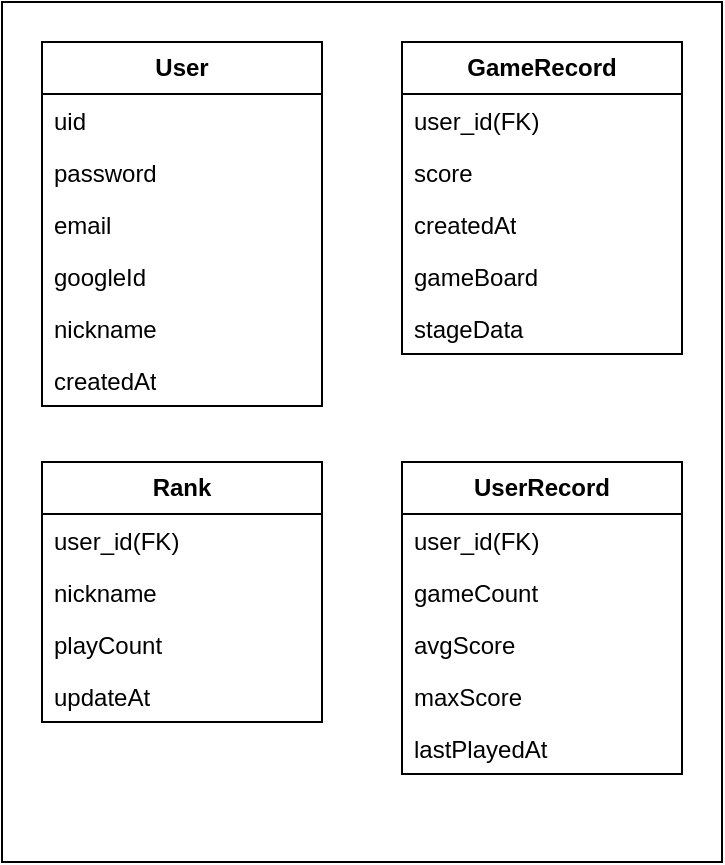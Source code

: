 <mxfile version="28.0.5">
  <diagram name="Page-1" id="9f46799a-70d6-7492-0946-bef42562c5a5">
    <mxGraphModel dx="1346" dy="571" grid="1" gridSize="10" guides="1" tooltips="1" connect="1" arrows="1" fold="1" page="1" pageScale="1" pageWidth="1100" pageHeight="850" background="none" math="0" shadow="0">
      <root>
        <mxCell id="0" />
        <mxCell id="1" parent="0" />
        <mxCell id="bTYiMMUbxXkcCUGniHho-18" value="" style="rounded=0;whiteSpace=wrap;html=1;" parent="1" vertex="1">
          <mxGeometry x="100" y="50" width="360" height="430" as="geometry" />
        </mxCell>
        <mxCell id="pCDFpA57UJ4XB8nMMyB--1" value="&lt;b&gt;User&lt;/b&gt;" style="swimlane;fontStyle=0;childLayout=stackLayout;horizontal=1;startSize=26;fillColor=none;horizontalStack=0;resizeParent=1;resizeParentMax=0;resizeLast=0;collapsible=1;marginBottom=0;whiteSpace=wrap;html=1;" parent="1" vertex="1">
          <mxGeometry x="120" y="70" width="140" height="182" as="geometry" />
        </mxCell>
        <mxCell id="pCDFpA57UJ4XB8nMMyB--2" value="uid" style="text;strokeColor=none;fillColor=none;align=left;verticalAlign=top;spacingLeft=4;spacingRight=4;overflow=hidden;rotatable=0;points=[[0,0.5],[1,0.5]];portConstraint=eastwest;whiteSpace=wrap;html=1;" parent="pCDFpA57UJ4XB8nMMyB--1" vertex="1">
          <mxGeometry y="26" width="140" height="26" as="geometry" />
        </mxCell>
        <mxCell id="pCDFpA57UJ4XB8nMMyB--3" value="password" style="text;strokeColor=none;fillColor=none;align=left;verticalAlign=top;spacingLeft=4;spacingRight=4;overflow=hidden;rotatable=0;points=[[0,0.5],[1,0.5]];portConstraint=eastwest;whiteSpace=wrap;html=1;" parent="pCDFpA57UJ4XB8nMMyB--1" vertex="1">
          <mxGeometry y="52" width="140" height="26" as="geometry" />
        </mxCell>
        <mxCell id="pCDFpA57UJ4XB8nMMyB--4" value="email" style="text;strokeColor=none;fillColor=none;align=left;verticalAlign=top;spacingLeft=4;spacingRight=4;overflow=hidden;rotatable=0;points=[[0,0.5],[1,0.5]];portConstraint=eastwest;whiteSpace=wrap;html=1;" parent="pCDFpA57UJ4XB8nMMyB--1" vertex="1">
          <mxGeometry y="78" width="140" height="26" as="geometry" />
        </mxCell>
        <mxCell id="pCDFpA57UJ4XB8nMMyB--5" value="googleId" style="text;strokeColor=none;fillColor=none;align=left;verticalAlign=top;spacingLeft=4;spacingRight=4;overflow=hidden;rotatable=0;points=[[0,0.5],[1,0.5]];portConstraint=eastwest;whiteSpace=wrap;html=1;" parent="pCDFpA57UJ4XB8nMMyB--1" vertex="1">
          <mxGeometry y="104" width="140" height="26" as="geometry" />
        </mxCell>
        <mxCell id="pCDFpA57UJ4XB8nMMyB--6" value="nickname" style="text;strokeColor=none;fillColor=none;align=left;verticalAlign=top;spacingLeft=4;spacingRight=4;overflow=hidden;rotatable=0;points=[[0,0.5],[1,0.5]];portConstraint=eastwest;whiteSpace=wrap;html=1;" parent="pCDFpA57UJ4XB8nMMyB--1" vertex="1">
          <mxGeometry y="130" width="140" height="26" as="geometry" />
        </mxCell>
        <mxCell id="pCDFpA57UJ4XB8nMMyB--7" value="createdAt" style="text;strokeColor=none;fillColor=none;align=left;verticalAlign=top;spacingLeft=4;spacingRight=4;overflow=hidden;rotatable=0;points=[[0,0.5],[1,0.5]];portConstraint=eastwest;whiteSpace=wrap;html=1;" parent="pCDFpA57UJ4XB8nMMyB--1" vertex="1">
          <mxGeometry y="156" width="140" height="26" as="geometry" />
        </mxCell>
        <mxCell id="pCDFpA57UJ4XB8nMMyB--8" value="&lt;b&gt;GameRecord&lt;/b&gt;" style="swimlane;fontStyle=0;childLayout=stackLayout;horizontal=1;startSize=26;fillColor=none;horizontalStack=0;resizeParent=1;resizeParentMax=0;resizeLast=0;collapsible=1;marginBottom=0;whiteSpace=wrap;html=1;" parent="1" vertex="1">
          <mxGeometry x="300" y="70" width="140" height="156" as="geometry" />
        </mxCell>
        <mxCell id="pCDFpA57UJ4XB8nMMyB--10" value="user_id(FK)" style="text;strokeColor=none;fillColor=none;align=left;verticalAlign=top;spacingLeft=4;spacingRight=4;overflow=hidden;rotatable=0;points=[[0,0.5],[1,0.5]];portConstraint=eastwest;whiteSpace=wrap;html=1;" parent="pCDFpA57UJ4XB8nMMyB--8" vertex="1">
          <mxGeometry y="26" width="140" height="26" as="geometry" />
        </mxCell>
        <mxCell id="pCDFpA57UJ4XB8nMMyB--11" value="score" style="text;strokeColor=none;fillColor=none;align=left;verticalAlign=top;spacingLeft=4;spacingRight=4;overflow=hidden;rotatable=0;points=[[0,0.5],[1,0.5]];portConstraint=eastwest;whiteSpace=wrap;html=1;" parent="pCDFpA57UJ4XB8nMMyB--8" vertex="1">
          <mxGeometry y="52" width="140" height="26" as="geometry" />
        </mxCell>
        <mxCell id="pCDFpA57UJ4XB8nMMyB--12" value="createdAt" style="text;strokeColor=none;fillColor=none;align=left;verticalAlign=top;spacingLeft=4;spacingRight=4;overflow=hidden;rotatable=0;points=[[0,0.5],[1,0.5]];portConstraint=eastwest;whiteSpace=wrap;html=1;" parent="pCDFpA57UJ4XB8nMMyB--8" vertex="1">
          <mxGeometry y="78" width="140" height="26" as="geometry" />
        </mxCell>
        <mxCell id="pCDFpA57UJ4XB8nMMyB--16" value="gameBoard" style="text;strokeColor=none;fillColor=none;align=left;verticalAlign=top;spacingLeft=4;spacingRight=4;overflow=hidden;rotatable=0;points=[[0,0.5],[1,0.5]];portConstraint=eastwest;whiteSpace=wrap;html=1;" parent="pCDFpA57UJ4XB8nMMyB--8" vertex="1">
          <mxGeometry y="104" width="140" height="26" as="geometry" />
        </mxCell>
        <mxCell id="bTYiMMUbxXkcCUGniHho-1" value="stageData" style="text;strokeColor=none;fillColor=none;align=left;verticalAlign=top;spacingLeft=4;spacingRight=4;overflow=hidden;rotatable=0;points=[[0,0.5],[1,0.5]];portConstraint=eastwest;whiteSpace=wrap;html=1;" parent="pCDFpA57UJ4XB8nMMyB--8" vertex="1">
          <mxGeometry y="130" width="140" height="26" as="geometry" />
        </mxCell>
        <mxCell id="bTYiMMUbxXkcCUGniHho-2" value="&lt;b&gt;UserRecord&lt;/b&gt;" style="swimlane;fontStyle=0;childLayout=stackLayout;horizontal=1;startSize=26;fillColor=none;horizontalStack=0;resizeParent=1;resizeParentMax=0;resizeLast=0;collapsible=1;marginBottom=0;whiteSpace=wrap;html=1;" parent="1" vertex="1">
          <mxGeometry x="300" y="280" width="140" height="156" as="geometry" />
        </mxCell>
        <mxCell id="bTYiMMUbxXkcCUGniHho-4" value="user_id(FK)" style="text;strokeColor=none;fillColor=none;align=left;verticalAlign=top;spacingLeft=4;spacingRight=4;overflow=hidden;rotatable=0;points=[[0,0.5],[1,0.5]];portConstraint=eastwest;whiteSpace=wrap;html=1;" parent="bTYiMMUbxXkcCUGniHho-2" vertex="1">
          <mxGeometry y="26" width="140" height="26" as="geometry" />
        </mxCell>
        <mxCell id="bTYiMMUbxXkcCUGniHho-5" value="gameCount" style="text;strokeColor=none;fillColor=none;align=left;verticalAlign=top;spacingLeft=4;spacingRight=4;overflow=hidden;rotatable=0;points=[[0,0.5],[1,0.5]];portConstraint=eastwest;whiteSpace=wrap;html=1;" parent="bTYiMMUbxXkcCUGniHho-2" vertex="1">
          <mxGeometry y="52" width="140" height="26" as="geometry" />
        </mxCell>
        <mxCell id="bTYiMMUbxXkcCUGniHho-6" value="avgScore" style="text;strokeColor=none;fillColor=none;align=left;verticalAlign=top;spacingLeft=4;spacingRight=4;overflow=hidden;rotatable=0;points=[[0,0.5],[1,0.5]];portConstraint=eastwest;whiteSpace=wrap;html=1;" parent="bTYiMMUbxXkcCUGniHho-2" vertex="1">
          <mxGeometry y="78" width="140" height="26" as="geometry" />
        </mxCell>
        <mxCell id="bTYiMMUbxXkcCUGniHho-7" value="maxScore" style="text;strokeColor=none;fillColor=none;align=left;verticalAlign=top;spacingLeft=4;spacingRight=4;overflow=hidden;rotatable=0;points=[[0,0.5],[1,0.5]];portConstraint=eastwest;whiteSpace=wrap;html=1;" parent="bTYiMMUbxXkcCUGniHho-2" vertex="1">
          <mxGeometry y="104" width="140" height="26" as="geometry" />
        </mxCell>
        <mxCell id="bTYiMMUbxXkcCUGniHho-8" value="lastPlayedAt" style="text;strokeColor=none;fillColor=none;align=left;verticalAlign=top;spacingLeft=4;spacingRight=4;overflow=hidden;rotatable=0;points=[[0,0.5],[1,0.5]];portConstraint=eastwest;whiteSpace=wrap;html=1;" parent="bTYiMMUbxXkcCUGniHho-2" vertex="1">
          <mxGeometry y="130" width="140" height="26" as="geometry" />
        </mxCell>
        <mxCell id="bTYiMMUbxXkcCUGniHho-9" value="&lt;b&gt;Rank&lt;/b&gt;" style="swimlane;fontStyle=0;childLayout=stackLayout;horizontal=1;startSize=26;fillColor=none;horizontalStack=0;resizeParent=1;resizeParentMax=0;resizeLast=0;collapsible=1;marginBottom=0;whiteSpace=wrap;html=1;" parent="1" vertex="1">
          <mxGeometry x="120" y="280" width="140" height="130" as="geometry" />
        </mxCell>
        <mxCell id="bTYiMMUbxXkcCUGniHho-11" value="user_id(FK)" style="text;strokeColor=none;fillColor=none;align=left;verticalAlign=top;spacingLeft=4;spacingRight=4;overflow=hidden;rotatable=0;points=[[0,0.5],[1,0.5]];portConstraint=eastwest;whiteSpace=wrap;html=1;" parent="bTYiMMUbxXkcCUGniHho-9" vertex="1">
          <mxGeometry y="26" width="140" height="26" as="geometry" />
        </mxCell>
        <mxCell id="bTYiMMUbxXkcCUGniHho-12" value="nickname" style="text;strokeColor=none;fillColor=none;align=left;verticalAlign=top;spacingLeft=4;spacingRight=4;overflow=hidden;rotatable=0;points=[[0,0.5],[1,0.5]];portConstraint=eastwest;whiteSpace=wrap;html=1;" parent="bTYiMMUbxXkcCUGniHho-9" vertex="1">
          <mxGeometry y="52" width="140" height="26" as="geometry" />
        </mxCell>
        <mxCell id="bTYiMMUbxXkcCUGniHho-13" value="playCount" style="text;strokeColor=none;fillColor=none;align=left;verticalAlign=top;spacingLeft=4;spacingRight=4;overflow=hidden;rotatable=0;points=[[0,0.5],[1,0.5]];portConstraint=eastwest;whiteSpace=wrap;html=1;" parent="bTYiMMUbxXkcCUGniHho-9" vertex="1">
          <mxGeometry y="78" width="140" height="26" as="geometry" />
        </mxCell>
        <mxCell id="bTYiMMUbxXkcCUGniHho-14" value="updateAt" style="text;strokeColor=none;fillColor=none;align=left;verticalAlign=top;spacingLeft=4;spacingRight=4;overflow=hidden;rotatable=0;points=[[0,0.5],[1,0.5]];portConstraint=eastwest;whiteSpace=wrap;html=1;" parent="bTYiMMUbxXkcCUGniHho-9" vertex="1">
          <mxGeometry y="104" width="140" height="26" as="geometry" />
        </mxCell>
      </root>
    </mxGraphModel>
  </diagram>
</mxfile>
